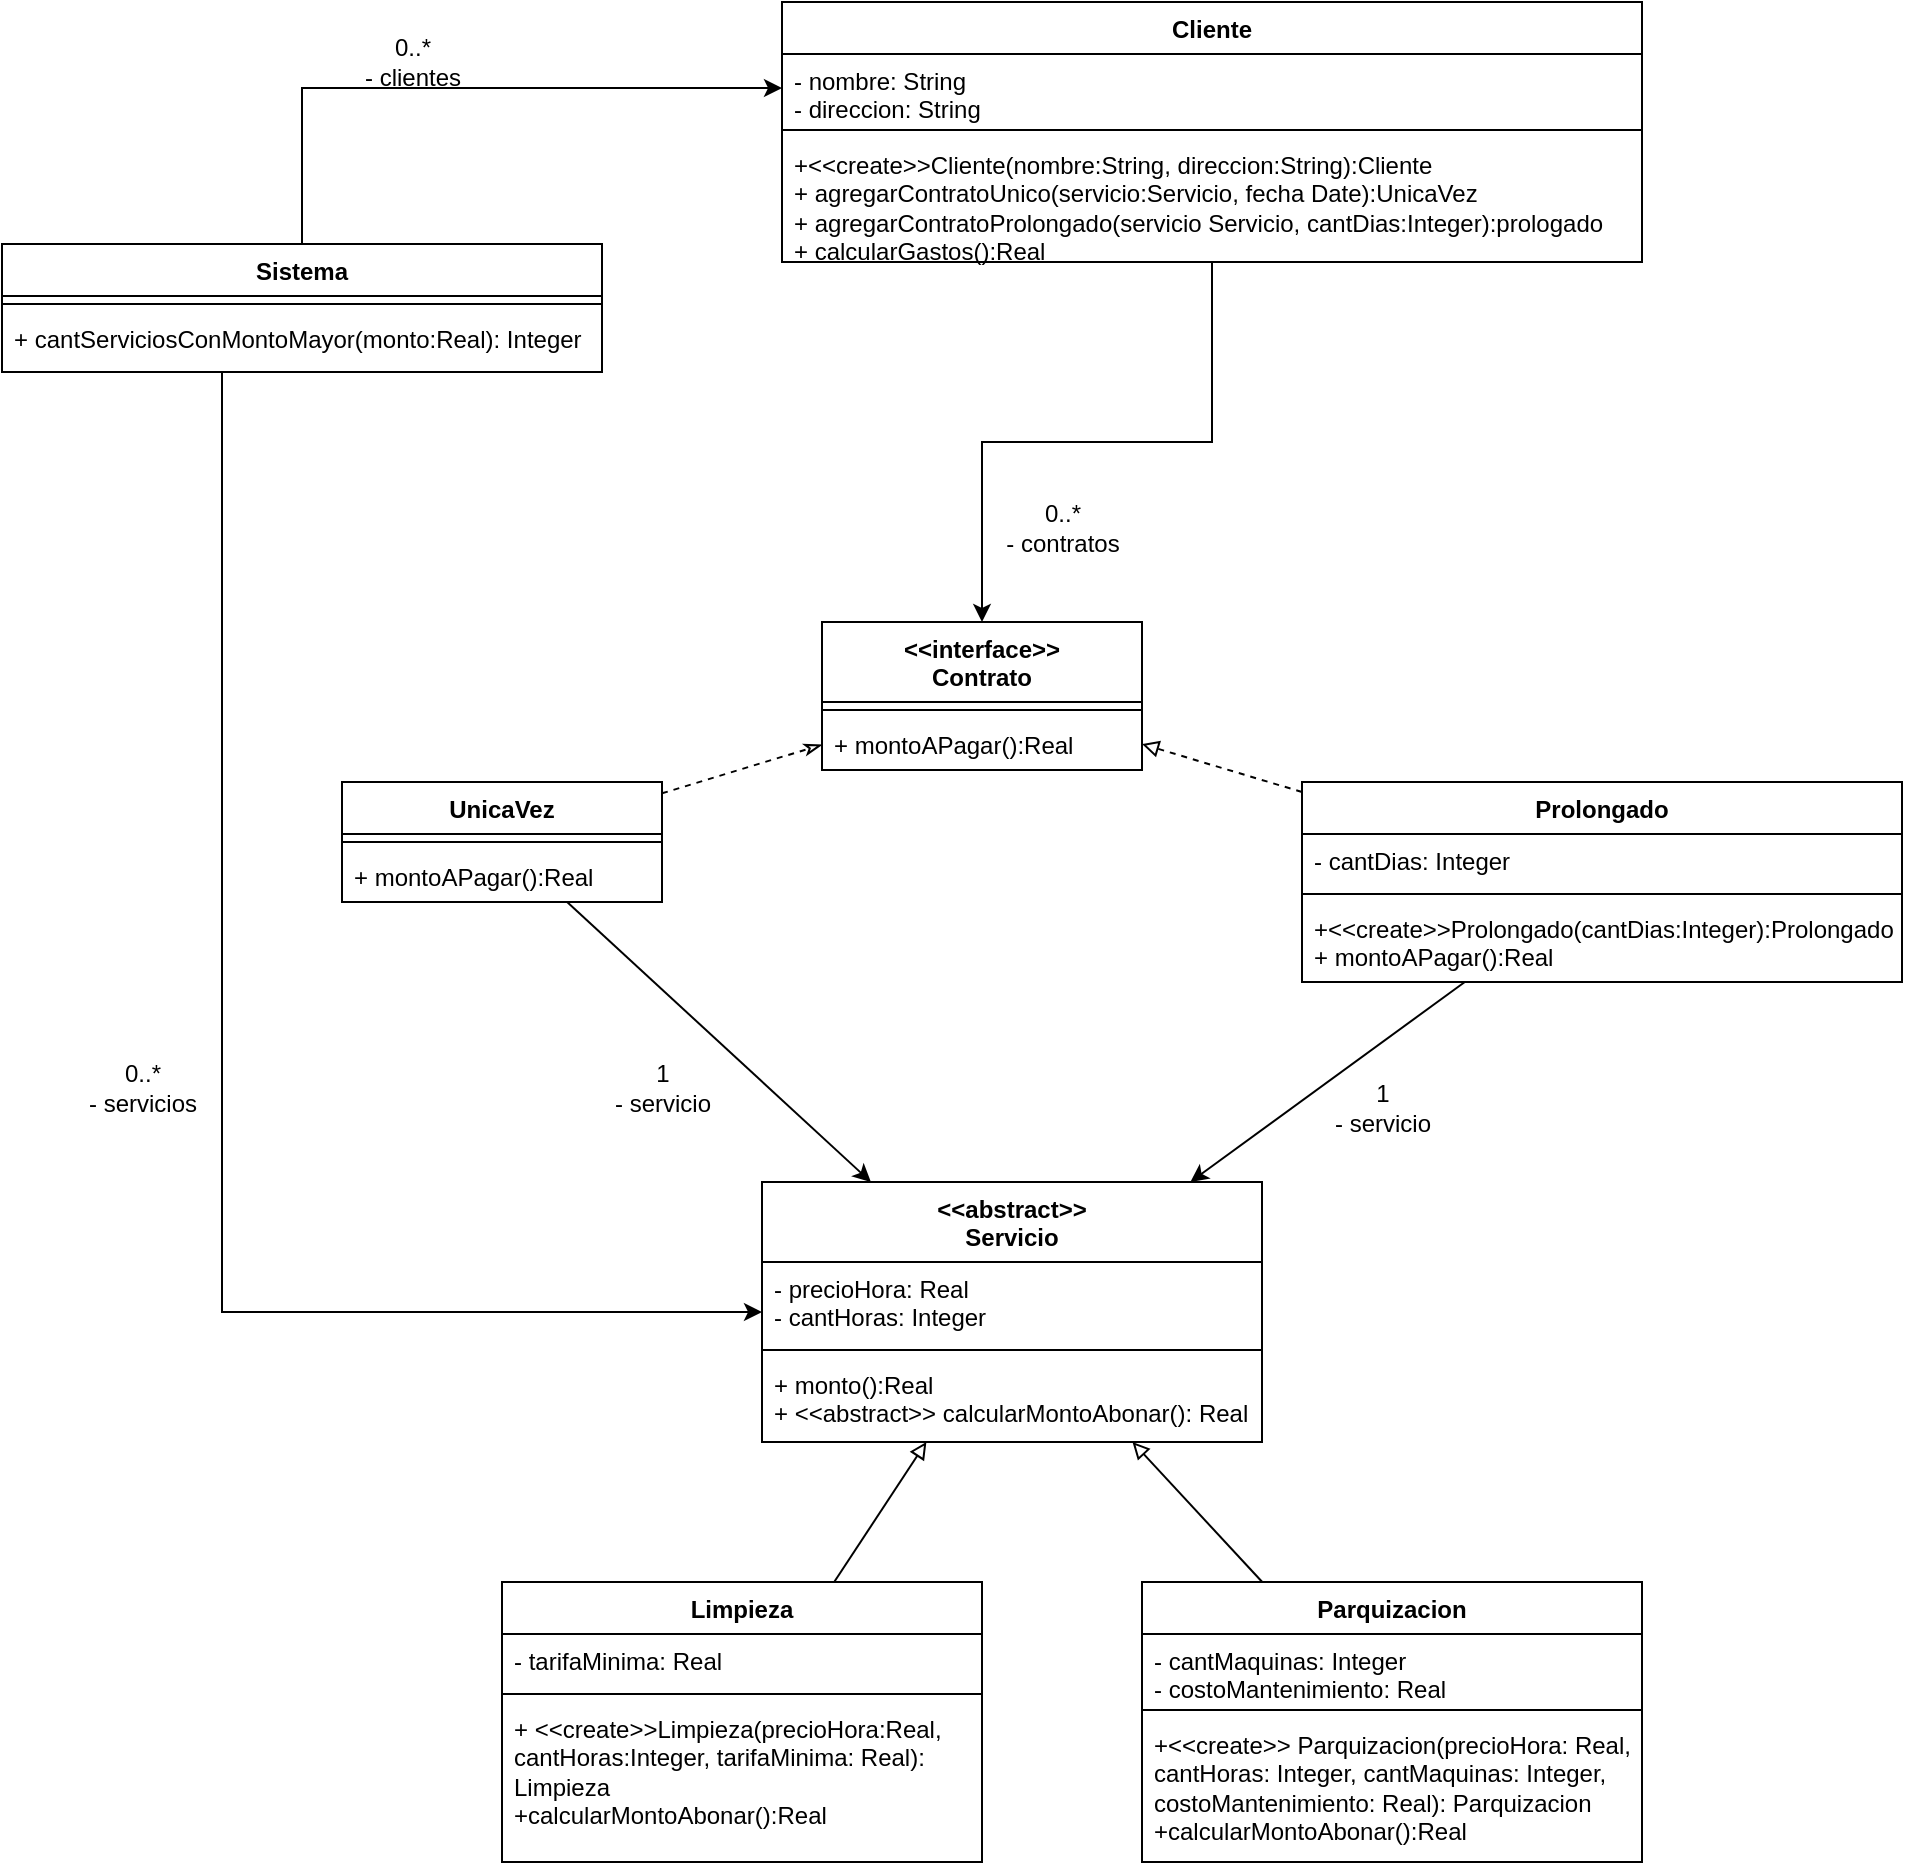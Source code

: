 <mxfile version="21.5.0" type="device">
  <diagram name="Página-1" id="A6a9aWBGfcl4taLg9pTd">
    <mxGraphModel dx="2830" dy="2447" grid="1" gridSize="10" guides="1" tooltips="1" connect="1" arrows="1" fold="1" page="1" pageScale="1" pageWidth="827" pageHeight="1169" math="0" shadow="0">
      <root>
        <mxCell id="0" />
        <mxCell id="1" parent="0" />
        <mxCell id="FiI6EAhYyxJKJ_xIPwKA-48" style="edgeStyle=orthogonalEdgeStyle;rounded=0;orthogonalLoop=1;jettySize=auto;html=1;" edge="1" parent="1" source="FiI6EAhYyxJKJ_xIPwKA-1" target="FiI6EAhYyxJKJ_xIPwKA-25">
          <mxGeometry relative="1" as="geometry" />
        </mxCell>
        <mxCell id="FiI6EAhYyxJKJ_xIPwKA-1" value="Cliente" style="swimlane;fontStyle=1;align=center;verticalAlign=top;childLayout=stackLayout;horizontal=1;startSize=26;horizontalStack=0;resizeParent=1;resizeParentMax=0;resizeLast=0;collapsible=1;marginBottom=0;whiteSpace=wrap;html=1;" vertex="1" parent="1">
          <mxGeometry x="300" y="-310" width="430" height="130" as="geometry" />
        </mxCell>
        <mxCell id="FiI6EAhYyxJKJ_xIPwKA-2" value="- nombre: String&lt;br&gt;- direccion: String" style="text;strokeColor=none;fillColor=none;align=left;verticalAlign=top;spacingLeft=4;spacingRight=4;overflow=hidden;rotatable=0;points=[[0,0.5],[1,0.5]];portConstraint=eastwest;whiteSpace=wrap;html=1;" vertex="1" parent="FiI6EAhYyxJKJ_xIPwKA-1">
          <mxGeometry y="26" width="430" height="34" as="geometry" />
        </mxCell>
        <mxCell id="FiI6EAhYyxJKJ_xIPwKA-3" value="" style="line;strokeWidth=1;fillColor=none;align=left;verticalAlign=middle;spacingTop=-1;spacingLeft=3;spacingRight=3;rotatable=0;labelPosition=right;points=[];portConstraint=eastwest;strokeColor=inherit;" vertex="1" parent="FiI6EAhYyxJKJ_xIPwKA-1">
          <mxGeometry y="60" width="430" height="8" as="geometry" />
        </mxCell>
        <mxCell id="FiI6EAhYyxJKJ_xIPwKA-4" value="+&amp;lt;&amp;lt;create&amp;gt;&amp;gt;Cliente(nombre:String, direccion:String):Cliente&lt;br&gt;+ agregarContratoUnico(servicio:Servicio, fecha Date):UnicaVez&lt;br&gt;+ agregarContratoProlongado(servicio Servicio, cantDias:Integer):prologado&lt;br&gt;+ calcularGastos():Real" style="text;strokeColor=none;fillColor=none;align=left;verticalAlign=top;spacingLeft=4;spacingRight=4;overflow=hidden;rotatable=0;points=[[0,0.5],[1,0.5]];portConstraint=eastwest;whiteSpace=wrap;html=1;" vertex="1" parent="FiI6EAhYyxJKJ_xIPwKA-1">
          <mxGeometry y="68" width="430" height="62" as="geometry" />
        </mxCell>
        <mxCell id="FiI6EAhYyxJKJ_xIPwKA-29" style="edgeStyle=orthogonalEdgeStyle;rounded=0;orthogonalLoop=1;jettySize=auto;html=1;" edge="1" parent="1" source="FiI6EAhYyxJKJ_xIPwKA-5" target="FiI6EAhYyxJKJ_xIPwKA-2">
          <mxGeometry relative="1" as="geometry" />
        </mxCell>
        <mxCell id="FiI6EAhYyxJKJ_xIPwKA-50" style="edgeStyle=orthogonalEdgeStyle;rounded=0;orthogonalLoop=1;jettySize=auto;html=1;" edge="1" parent="1" source="FiI6EAhYyxJKJ_xIPwKA-5" target="FiI6EAhYyxJKJ_xIPwKA-10">
          <mxGeometry relative="1" as="geometry">
            <Array as="points">
              <mxPoint x="20" y="345" />
            </Array>
          </mxGeometry>
        </mxCell>
        <mxCell id="FiI6EAhYyxJKJ_xIPwKA-5" value="Sistema" style="swimlane;fontStyle=1;align=center;verticalAlign=top;childLayout=stackLayout;horizontal=1;startSize=26;horizontalStack=0;resizeParent=1;resizeParentMax=0;resizeLast=0;collapsible=1;marginBottom=0;whiteSpace=wrap;html=1;" vertex="1" parent="1">
          <mxGeometry x="-90" y="-189" width="300" height="64" as="geometry" />
        </mxCell>
        <mxCell id="FiI6EAhYyxJKJ_xIPwKA-7" value="" style="line;strokeWidth=1;fillColor=none;align=left;verticalAlign=middle;spacingTop=-1;spacingLeft=3;spacingRight=3;rotatable=0;labelPosition=right;points=[];portConstraint=eastwest;strokeColor=inherit;" vertex="1" parent="FiI6EAhYyxJKJ_xIPwKA-5">
          <mxGeometry y="26" width="300" height="8" as="geometry" />
        </mxCell>
        <mxCell id="FiI6EAhYyxJKJ_xIPwKA-8" value="+ cantServiciosConMontoMayor(monto:Real): Integer" style="text;strokeColor=none;fillColor=none;align=left;verticalAlign=top;spacingLeft=4;spacingRight=4;overflow=hidden;rotatable=0;points=[[0,0.5],[1,0.5]];portConstraint=eastwest;whiteSpace=wrap;html=1;" vertex="1" parent="FiI6EAhYyxJKJ_xIPwKA-5">
          <mxGeometry y="34" width="300" height="30" as="geometry" />
        </mxCell>
        <mxCell id="FiI6EAhYyxJKJ_xIPwKA-10" value="&amp;lt;&amp;lt;abstract&amp;gt;&amp;gt;&lt;br&gt;Servicio" style="swimlane;fontStyle=1;align=center;verticalAlign=top;childLayout=stackLayout;horizontal=1;startSize=40;horizontalStack=0;resizeParent=1;resizeParentMax=0;resizeLast=0;collapsible=1;marginBottom=0;whiteSpace=wrap;html=1;" vertex="1" parent="1">
          <mxGeometry x="290" y="280" width="250" height="130" as="geometry" />
        </mxCell>
        <mxCell id="FiI6EAhYyxJKJ_xIPwKA-11" value="- precioHora: Real&lt;br&gt;- cantHoras: Integer" style="text;strokeColor=none;fillColor=none;align=left;verticalAlign=top;spacingLeft=4;spacingRight=4;overflow=hidden;rotatable=0;points=[[0,0.5],[1,0.5]];portConstraint=eastwest;whiteSpace=wrap;html=1;" vertex="1" parent="FiI6EAhYyxJKJ_xIPwKA-10">
          <mxGeometry y="40" width="250" height="40" as="geometry" />
        </mxCell>
        <mxCell id="FiI6EAhYyxJKJ_xIPwKA-12" value="" style="line;strokeWidth=1;fillColor=none;align=left;verticalAlign=middle;spacingTop=-1;spacingLeft=3;spacingRight=3;rotatable=0;labelPosition=right;points=[];portConstraint=eastwest;strokeColor=inherit;" vertex="1" parent="FiI6EAhYyxJKJ_xIPwKA-10">
          <mxGeometry y="80" width="250" height="8" as="geometry" />
        </mxCell>
        <mxCell id="FiI6EAhYyxJKJ_xIPwKA-13" value="+ monto():Real&lt;br&gt;+ &amp;lt;&amp;lt;abstract&amp;gt;&amp;gt; calcularMontoAbonar(): Real" style="text;strokeColor=none;fillColor=none;align=left;verticalAlign=top;spacingLeft=4;spacingRight=4;overflow=hidden;rotatable=0;points=[[0,0.5],[1,0.5]];portConstraint=eastwest;whiteSpace=wrap;html=1;" vertex="1" parent="FiI6EAhYyxJKJ_xIPwKA-10">
          <mxGeometry y="88" width="250" height="42" as="geometry" />
        </mxCell>
        <mxCell id="FiI6EAhYyxJKJ_xIPwKA-22" style="rounded=0;orthogonalLoop=1;jettySize=auto;html=1;endArrow=block;endFill=0;" edge="1" parent="1" source="FiI6EAhYyxJKJ_xIPwKA-14" target="FiI6EAhYyxJKJ_xIPwKA-10">
          <mxGeometry relative="1" as="geometry" />
        </mxCell>
        <mxCell id="FiI6EAhYyxJKJ_xIPwKA-14" value="Limpieza" style="swimlane;fontStyle=1;align=center;verticalAlign=top;childLayout=stackLayout;horizontal=1;startSize=26;horizontalStack=0;resizeParent=1;resizeParentMax=0;resizeLast=0;collapsible=1;marginBottom=0;whiteSpace=wrap;html=1;" vertex="1" parent="1">
          <mxGeometry x="160" y="480" width="240" height="140" as="geometry" />
        </mxCell>
        <mxCell id="FiI6EAhYyxJKJ_xIPwKA-15" value="- tarifaMinima: Real" style="text;strokeColor=none;fillColor=none;align=left;verticalAlign=top;spacingLeft=4;spacingRight=4;overflow=hidden;rotatable=0;points=[[0,0.5],[1,0.5]];portConstraint=eastwest;whiteSpace=wrap;html=1;" vertex="1" parent="FiI6EAhYyxJKJ_xIPwKA-14">
          <mxGeometry y="26" width="240" height="26" as="geometry" />
        </mxCell>
        <mxCell id="FiI6EAhYyxJKJ_xIPwKA-16" value="" style="line;strokeWidth=1;fillColor=none;align=left;verticalAlign=middle;spacingTop=-1;spacingLeft=3;spacingRight=3;rotatable=0;labelPosition=right;points=[];portConstraint=eastwest;strokeColor=inherit;" vertex="1" parent="FiI6EAhYyxJKJ_xIPwKA-14">
          <mxGeometry y="52" width="240" height="8" as="geometry" />
        </mxCell>
        <mxCell id="FiI6EAhYyxJKJ_xIPwKA-17" value="+ &amp;lt;&amp;lt;create&amp;gt;&amp;gt;Limpieza(precioHora:Real, cantHoras:Integer, tarifaMinima: Real): Limpieza&lt;br&gt;+calcularMontoAbonar():Real" style="text;strokeColor=none;fillColor=none;align=left;verticalAlign=top;spacingLeft=4;spacingRight=4;overflow=hidden;rotatable=0;points=[[0,0.5],[1,0.5]];portConstraint=eastwest;whiteSpace=wrap;html=1;" vertex="1" parent="FiI6EAhYyxJKJ_xIPwKA-14">
          <mxGeometry y="60" width="240" height="80" as="geometry" />
        </mxCell>
        <mxCell id="FiI6EAhYyxJKJ_xIPwKA-23" style="rounded=0;orthogonalLoop=1;jettySize=auto;html=1;endArrow=block;endFill=0;" edge="1" parent="1" source="FiI6EAhYyxJKJ_xIPwKA-18" target="FiI6EAhYyxJKJ_xIPwKA-10">
          <mxGeometry relative="1" as="geometry" />
        </mxCell>
        <mxCell id="FiI6EAhYyxJKJ_xIPwKA-18" value="Parquizacion" style="swimlane;fontStyle=1;align=center;verticalAlign=top;childLayout=stackLayout;horizontal=1;startSize=26;horizontalStack=0;resizeParent=1;resizeParentMax=0;resizeLast=0;collapsible=1;marginBottom=0;whiteSpace=wrap;html=1;" vertex="1" parent="1">
          <mxGeometry x="480" y="480" width="250" height="140" as="geometry" />
        </mxCell>
        <mxCell id="FiI6EAhYyxJKJ_xIPwKA-19" value="- cantMaquinas: Integer&lt;br&gt;- costoMantenimiento: Real" style="text;strokeColor=none;fillColor=none;align=left;verticalAlign=top;spacingLeft=4;spacingRight=4;overflow=hidden;rotatable=0;points=[[0,0.5],[1,0.5]];portConstraint=eastwest;whiteSpace=wrap;html=1;" vertex="1" parent="FiI6EAhYyxJKJ_xIPwKA-18">
          <mxGeometry y="26" width="250" height="34" as="geometry" />
        </mxCell>
        <mxCell id="FiI6EAhYyxJKJ_xIPwKA-20" value="" style="line;strokeWidth=1;fillColor=none;align=left;verticalAlign=middle;spacingTop=-1;spacingLeft=3;spacingRight=3;rotatable=0;labelPosition=right;points=[];portConstraint=eastwest;strokeColor=inherit;" vertex="1" parent="FiI6EAhYyxJKJ_xIPwKA-18">
          <mxGeometry y="60" width="250" height="8" as="geometry" />
        </mxCell>
        <mxCell id="FiI6EAhYyxJKJ_xIPwKA-21" value="+&amp;lt;&amp;lt;create&amp;gt;&amp;gt; Parquizacion(precioHora: Real, cantHoras: Integer, cantMaquinas: Integer, costoMantenimiento: Real): Parquizacion&lt;br&gt;+calcularMontoAbonar():Real" style="text;strokeColor=none;fillColor=none;align=left;verticalAlign=top;spacingLeft=4;spacingRight=4;overflow=hidden;rotatable=0;points=[[0,0.5],[1,0.5]];portConstraint=eastwest;whiteSpace=wrap;html=1;" vertex="1" parent="FiI6EAhYyxJKJ_xIPwKA-18">
          <mxGeometry y="68" width="250" height="72" as="geometry" />
        </mxCell>
        <mxCell id="FiI6EAhYyxJKJ_xIPwKA-25" value="&amp;lt;&amp;lt;interface&amp;gt;&amp;gt;&lt;br&gt;Contrato" style="swimlane;fontStyle=1;align=center;verticalAlign=top;childLayout=stackLayout;horizontal=1;startSize=40;horizontalStack=0;resizeParent=1;resizeParentMax=0;resizeLast=0;collapsible=1;marginBottom=0;whiteSpace=wrap;html=1;" vertex="1" parent="1">
          <mxGeometry x="320" width="160" height="74" as="geometry" />
        </mxCell>
        <mxCell id="FiI6EAhYyxJKJ_xIPwKA-27" value="" style="line;strokeWidth=1;fillColor=none;align=left;verticalAlign=middle;spacingTop=-1;spacingLeft=3;spacingRight=3;rotatable=0;labelPosition=right;points=[];portConstraint=eastwest;strokeColor=inherit;" vertex="1" parent="FiI6EAhYyxJKJ_xIPwKA-25">
          <mxGeometry y="40" width="160" height="8" as="geometry" />
        </mxCell>
        <mxCell id="FiI6EAhYyxJKJ_xIPwKA-28" value="+ montoAPagar():Real" style="text;strokeColor=none;fillColor=none;align=left;verticalAlign=top;spacingLeft=4;spacingRight=4;overflow=hidden;rotatable=0;points=[[0,0.5],[1,0.5]];portConstraint=eastwest;whiteSpace=wrap;html=1;" vertex="1" parent="FiI6EAhYyxJKJ_xIPwKA-25">
          <mxGeometry y="48" width="160" height="26" as="geometry" />
        </mxCell>
        <mxCell id="FiI6EAhYyxJKJ_xIPwKA-30" value="0..*&lt;br&gt;- clientes" style="text;html=1;align=center;verticalAlign=middle;resizable=0;points=[];autosize=1;strokeColor=none;fillColor=none;" vertex="1" parent="1">
          <mxGeometry x="80" y="-300" width="70" height="40" as="geometry" />
        </mxCell>
        <mxCell id="FiI6EAhYyxJKJ_xIPwKA-41" style="rounded=0;orthogonalLoop=1;jettySize=auto;html=1;" edge="1" parent="1" source="FiI6EAhYyxJKJ_xIPwKA-31" target="FiI6EAhYyxJKJ_xIPwKA-10">
          <mxGeometry relative="1" as="geometry" />
        </mxCell>
        <mxCell id="FiI6EAhYyxJKJ_xIPwKA-45" style="rounded=0;orthogonalLoop=1;jettySize=auto;html=1;endArrow=classicThin;endFill=0;dashed=1;" edge="1" parent="1" source="FiI6EAhYyxJKJ_xIPwKA-31" target="FiI6EAhYyxJKJ_xIPwKA-25">
          <mxGeometry relative="1" as="geometry" />
        </mxCell>
        <mxCell id="FiI6EAhYyxJKJ_xIPwKA-31" value="UnicaVez" style="swimlane;fontStyle=1;align=center;verticalAlign=top;childLayout=stackLayout;horizontal=1;startSize=26;horizontalStack=0;resizeParent=1;resizeParentMax=0;resizeLast=0;collapsible=1;marginBottom=0;whiteSpace=wrap;html=1;" vertex="1" parent="1">
          <mxGeometry x="80" y="80" width="160" height="60" as="geometry" />
        </mxCell>
        <mxCell id="FiI6EAhYyxJKJ_xIPwKA-33" value="" style="line;strokeWidth=1;fillColor=none;align=left;verticalAlign=middle;spacingTop=-1;spacingLeft=3;spacingRight=3;rotatable=0;labelPosition=right;points=[];portConstraint=eastwest;strokeColor=inherit;" vertex="1" parent="FiI6EAhYyxJKJ_xIPwKA-31">
          <mxGeometry y="26" width="160" height="8" as="geometry" />
        </mxCell>
        <mxCell id="FiI6EAhYyxJKJ_xIPwKA-34" value="+ montoAPagar():Real" style="text;strokeColor=none;fillColor=none;align=left;verticalAlign=top;spacingLeft=4;spacingRight=4;overflow=hidden;rotatable=0;points=[[0,0.5],[1,0.5]];portConstraint=eastwest;whiteSpace=wrap;html=1;" vertex="1" parent="FiI6EAhYyxJKJ_xIPwKA-31">
          <mxGeometry y="34" width="160" height="26" as="geometry" />
        </mxCell>
        <mxCell id="FiI6EAhYyxJKJ_xIPwKA-42" style="rounded=0;orthogonalLoop=1;jettySize=auto;html=1;" edge="1" parent="1" source="FiI6EAhYyxJKJ_xIPwKA-35" target="FiI6EAhYyxJKJ_xIPwKA-10">
          <mxGeometry relative="1" as="geometry" />
        </mxCell>
        <mxCell id="FiI6EAhYyxJKJ_xIPwKA-46" style="rounded=0;orthogonalLoop=1;jettySize=auto;html=1;endArrow=block;endFill=0;dashed=1;" edge="1" parent="1" source="FiI6EAhYyxJKJ_xIPwKA-35" target="FiI6EAhYyxJKJ_xIPwKA-25">
          <mxGeometry relative="1" as="geometry" />
        </mxCell>
        <mxCell id="FiI6EAhYyxJKJ_xIPwKA-35" value="Prolongado" style="swimlane;fontStyle=1;align=center;verticalAlign=top;childLayout=stackLayout;horizontal=1;startSize=26;horizontalStack=0;resizeParent=1;resizeParentMax=0;resizeLast=0;collapsible=1;marginBottom=0;whiteSpace=wrap;html=1;" vertex="1" parent="1">
          <mxGeometry x="560" y="80" width="300" height="100" as="geometry" />
        </mxCell>
        <mxCell id="FiI6EAhYyxJKJ_xIPwKA-36" value="- cantDias: Integer" style="text;strokeColor=none;fillColor=none;align=left;verticalAlign=top;spacingLeft=4;spacingRight=4;overflow=hidden;rotatable=0;points=[[0,0.5],[1,0.5]];portConstraint=eastwest;whiteSpace=wrap;html=1;" vertex="1" parent="FiI6EAhYyxJKJ_xIPwKA-35">
          <mxGeometry y="26" width="300" height="26" as="geometry" />
        </mxCell>
        <mxCell id="FiI6EAhYyxJKJ_xIPwKA-37" value="" style="line;strokeWidth=1;fillColor=none;align=left;verticalAlign=middle;spacingTop=-1;spacingLeft=3;spacingRight=3;rotatable=0;labelPosition=right;points=[];portConstraint=eastwest;strokeColor=inherit;" vertex="1" parent="FiI6EAhYyxJKJ_xIPwKA-35">
          <mxGeometry y="52" width="300" height="8" as="geometry" />
        </mxCell>
        <mxCell id="FiI6EAhYyxJKJ_xIPwKA-38" value="+&amp;lt;&amp;lt;create&amp;gt;&amp;gt;Prolongado(cantDias:Integer):Prolongado&lt;br&gt;+ montoAPagar():Real" style="text;strokeColor=none;fillColor=none;align=left;verticalAlign=top;spacingLeft=4;spacingRight=4;overflow=hidden;rotatable=0;points=[[0,0.5],[1,0.5]];portConstraint=eastwest;whiteSpace=wrap;html=1;" vertex="1" parent="FiI6EAhYyxJKJ_xIPwKA-35">
          <mxGeometry y="60" width="300" height="40" as="geometry" />
        </mxCell>
        <mxCell id="FiI6EAhYyxJKJ_xIPwKA-43" value="1&lt;br&gt;- servicio" style="text;html=1;align=center;verticalAlign=middle;resizable=0;points=[];autosize=1;strokeColor=none;fillColor=none;" vertex="1" parent="1">
          <mxGeometry x="565" y="223" width="70" height="40" as="geometry" />
        </mxCell>
        <mxCell id="FiI6EAhYyxJKJ_xIPwKA-44" value="1&lt;br&gt;- servicio" style="text;html=1;align=center;verticalAlign=middle;resizable=0;points=[];autosize=1;strokeColor=none;fillColor=none;" vertex="1" parent="1">
          <mxGeometry x="205" y="213" width="70" height="40" as="geometry" />
        </mxCell>
        <mxCell id="FiI6EAhYyxJKJ_xIPwKA-49" value="0..*&lt;br&gt;- contratos" style="text;html=1;align=center;verticalAlign=middle;resizable=0;points=[];autosize=1;strokeColor=none;fillColor=none;" vertex="1" parent="1">
          <mxGeometry x="400" y="-67" width="80" height="40" as="geometry" />
        </mxCell>
        <mxCell id="FiI6EAhYyxJKJ_xIPwKA-51" value="0..*&lt;br&gt;- servicios" style="text;html=1;align=center;verticalAlign=middle;resizable=0;points=[];autosize=1;strokeColor=none;fillColor=none;" vertex="1" parent="1">
          <mxGeometry x="-60" y="213" width="80" height="40" as="geometry" />
        </mxCell>
      </root>
    </mxGraphModel>
  </diagram>
</mxfile>

